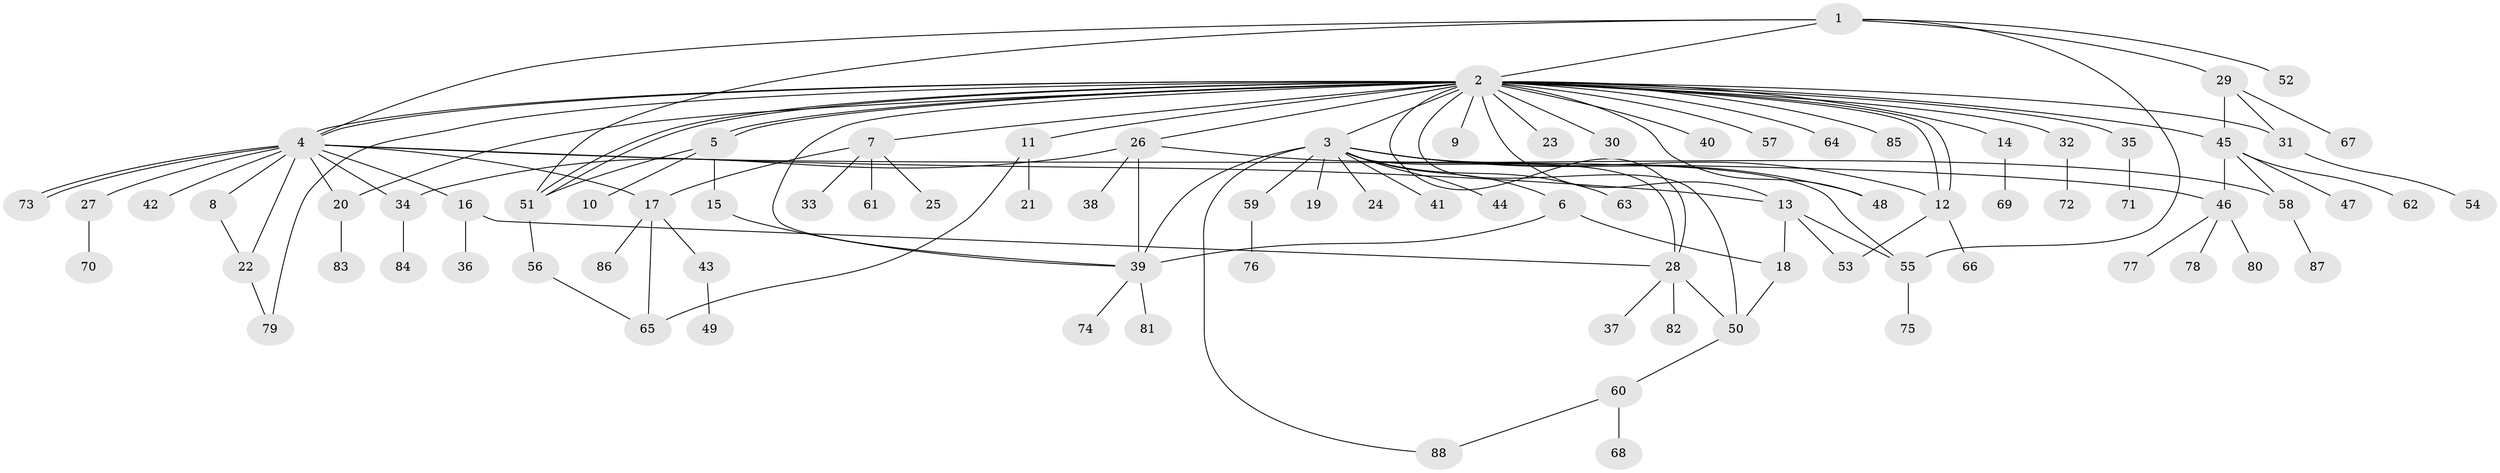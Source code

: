 // Generated by graph-tools (version 1.1) at 2025/14/03/09/25 04:14:47]
// undirected, 88 vertices, 122 edges
graph export_dot {
graph [start="1"]
  node [color=gray90,style=filled];
  1;
  2;
  3;
  4;
  5;
  6;
  7;
  8;
  9;
  10;
  11;
  12;
  13;
  14;
  15;
  16;
  17;
  18;
  19;
  20;
  21;
  22;
  23;
  24;
  25;
  26;
  27;
  28;
  29;
  30;
  31;
  32;
  33;
  34;
  35;
  36;
  37;
  38;
  39;
  40;
  41;
  42;
  43;
  44;
  45;
  46;
  47;
  48;
  49;
  50;
  51;
  52;
  53;
  54;
  55;
  56;
  57;
  58;
  59;
  60;
  61;
  62;
  63;
  64;
  65;
  66;
  67;
  68;
  69;
  70;
  71;
  72;
  73;
  74;
  75;
  76;
  77;
  78;
  79;
  80;
  81;
  82;
  83;
  84;
  85;
  86;
  87;
  88;
  1 -- 2;
  1 -- 4;
  1 -- 29;
  1 -- 51;
  1 -- 52;
  1 -- 55;
  2 -- 3;
  2 -- 4;
  2 -- 4;
  2 -- 5;
  2 -- 5;
  2 -- 7;
  2 -- 9;
  2 -- 11;
  2 -- 12;
  2 -- 12;
  2 -- 13;
  2 -- 14;
  2 -- 20;
  2 -- 23;
  2 -- 26;
  2 -- 28;
  2 -- 30;
  2 -- 31;
  2 -- 32;
  2 -- 35;
  2 -- 39;
  2 -- 40;
  2 -- 45;
  2 -- 48;
  2 -- 50;
  2 -- 51;
  2 -- 51;
  2 -- 57;
  2 -- 64;
  2 -- 79;
  2 -- 85;
  3 -- 6;
  3 -- 12;
  3 -- 19;
  3 -- 24;
  3 -- 28;
  3 -- 39;
  3 -- 41;
  3 -- 44;
  3 -- 48;
  3 -- 55;
  3 -- 59;
  3 -- 63;
  3 -- 88;
  4 -- 8;
  4 -- 13;
  4 -- 16;
  4 -- 17;
  4 -- 20;
  4 -- 22;
  4 -- 27;
  4 -- 34;
  4 -- 42;
  4 -- 46;
  4 -- 73;
  4 -- 73;
  5 -- 10;
  5 -- 15;
  5 -- 51;
  6 -- 18;
  6 -- 39;
  7 -- 17;
  7 -- 25;
  7 -- 33;
  7 -- 61;
  8 -- 22;
  11 -- 21;
  11 -- 65;
  12 -- 53;
  12 -- 66;
  13 -- 18;
  13 -- 53;
  13 -- 55;
  14 -- 69;
  15 -- 39;
  16 -- 28;
  16 -- 36;
  17 -- 43;
  17 -- 65;
  17 -- 86;
  18 -- 50;
  20 -- 83;
  22 -- 79;
  26 -- 34;
  26 -- 38;
  26 -- 39;
  26 -- 58;
  27 -- 70;
  28 -- 37;
  28 -- 50;
  28 -- 82;
  29 -- 31;
  29 -- 45;
  29 -- 67;
  31 -- 54;
  32 -- 72;
  34 -- 84;
  35 -- 71;
  39 -- 74;
  39 -- 81;
  43 -- 49;
  45 -- 46;
  45 -- 47;
  45 -- 58;
  45 -- 62;
  46 -- 77;
  46 -- 78;
  46 -- 80;
  50 -- 60;
  51 -- 56;
  55 -- 75;
  56 -- 65;
  58 -- 87;
  59 -- 76;
  60 -- 68;
  60 -- 88;
}
